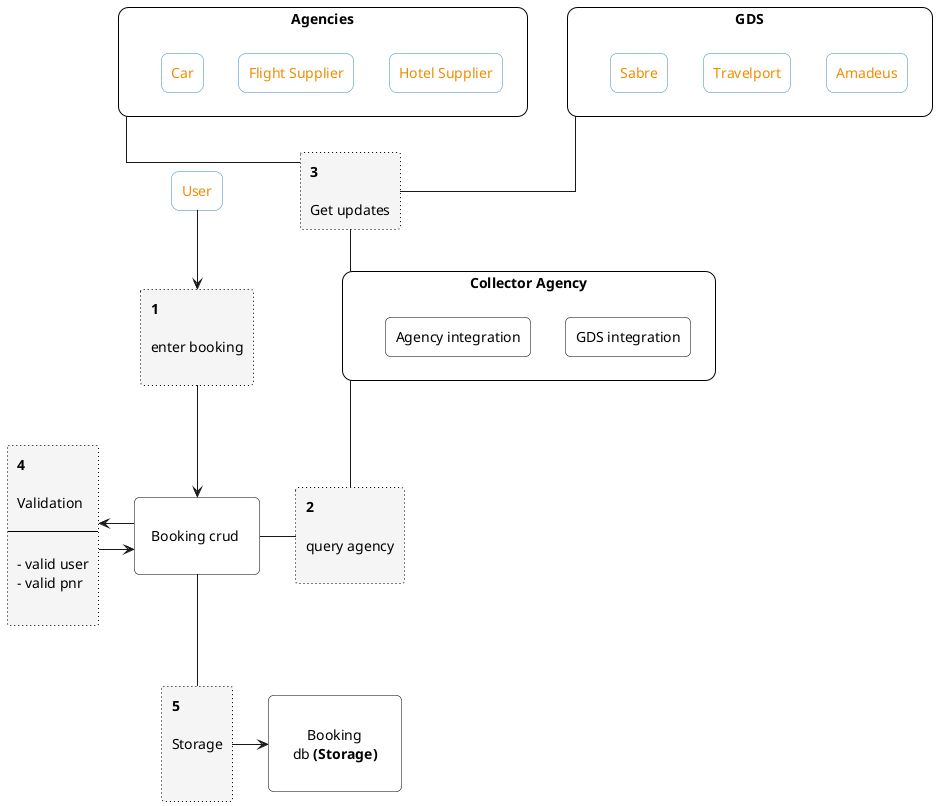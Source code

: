 @startuml

hide stereotype
skinparam linetype ortho

skinparam rectangle{
    BackgroundColor WhiteSmoke
    borderColor black
    'LineColor<<actor>> #86B56B
    LineColor<<actor>> #F08C02
    FontColor<<actor>> #F08C02
    borderColor<<actor>> #3C84CA
    BackgroundColor<<actor>> #FFFFFF
    RoundCorner<<actor>> 15

    RoundCorner<<container>> 20
    BackgroundColor<<container>> #FFFFFF


    RoundCorner<<system>> 20
    BackgroundColor<<system>> #FFFFFF


    'borderColor<<action>> #3F75BB
    borderColor<<action>> #black
    FontColor<<action>> #black
    RoundCorner<<action>> 10
    BackgroundColor<<action>> #FFFFFF


    BackgroundColor<<sticky>> #F3D22B
    borderColor<<sticky>> black

    borderColor<<answer>> #lightgray
    FontColor<<answer>> #3F75BB
    '
 }

   ' }

    rectangle user <<actor>> [
    User
    '---
    '* add, update, delete reservation
    '* share trip info (social/directly)
    ]
'    rectangle supplier <<actor>>[
'    Supplier
'    ]

 rectangle booking_crud <<action>> [

  Booking crud   

]
rectangle "Collector Agency" as collector_agency <<container>>{

    rectangle "GDS integration" as gds_integration <<action>>
    rectangle "Agency integration" as agency_integration <<action>>

}

together {
    rectangle GDS <<container>>{
        rectangle Sabre <<actor>>
        rectangle Travelport <<actor>>
        rectangle Amadeus <<actor>>
        Sabre -[hidden] Travelport
        Travelport -[hidden] Amadeus
    }

    rectangle Agencies <<container>>{
        rectangle Car <<actor>>
        rectangle "Flight Supplier" as flight_supplier <<actor>>
        rectangle "Hotel Supplier" as hotel_supplier <<actor>>
        Car -[hidden] flight_supplier
        flight_supplier -[hidden] hotel_supplier
    }
 
'    GDS <=[#black] Agencies
}
rectangle booking_db <<action>> [

        Booking
    db **(Storage)**    

]






rectangle 1 #line.dotted [
   **1**

enter booking

]


user --> 1
1 --> booking_crud
'
'
rectangle 2 #line.dotted [
   **2**

   query agency

]
rectangle 3 #line.dotted [
      **3**

   Get updates
]

rectangle 4 #line.dotted [
   **4**

   Validation

   ---

   - valid user
   - valid pnr

]

booking_crud - 2
collector_agency --2

Agencies -- 3
GDS --3

3 -- collector_agency

4 <- booking_crud

4 -> booking_crud


'
rectangle 5 #line.dotted [
   **5**

   Storage


]
 

booking_crud -- 5
5 -> booking_db
@enduml
